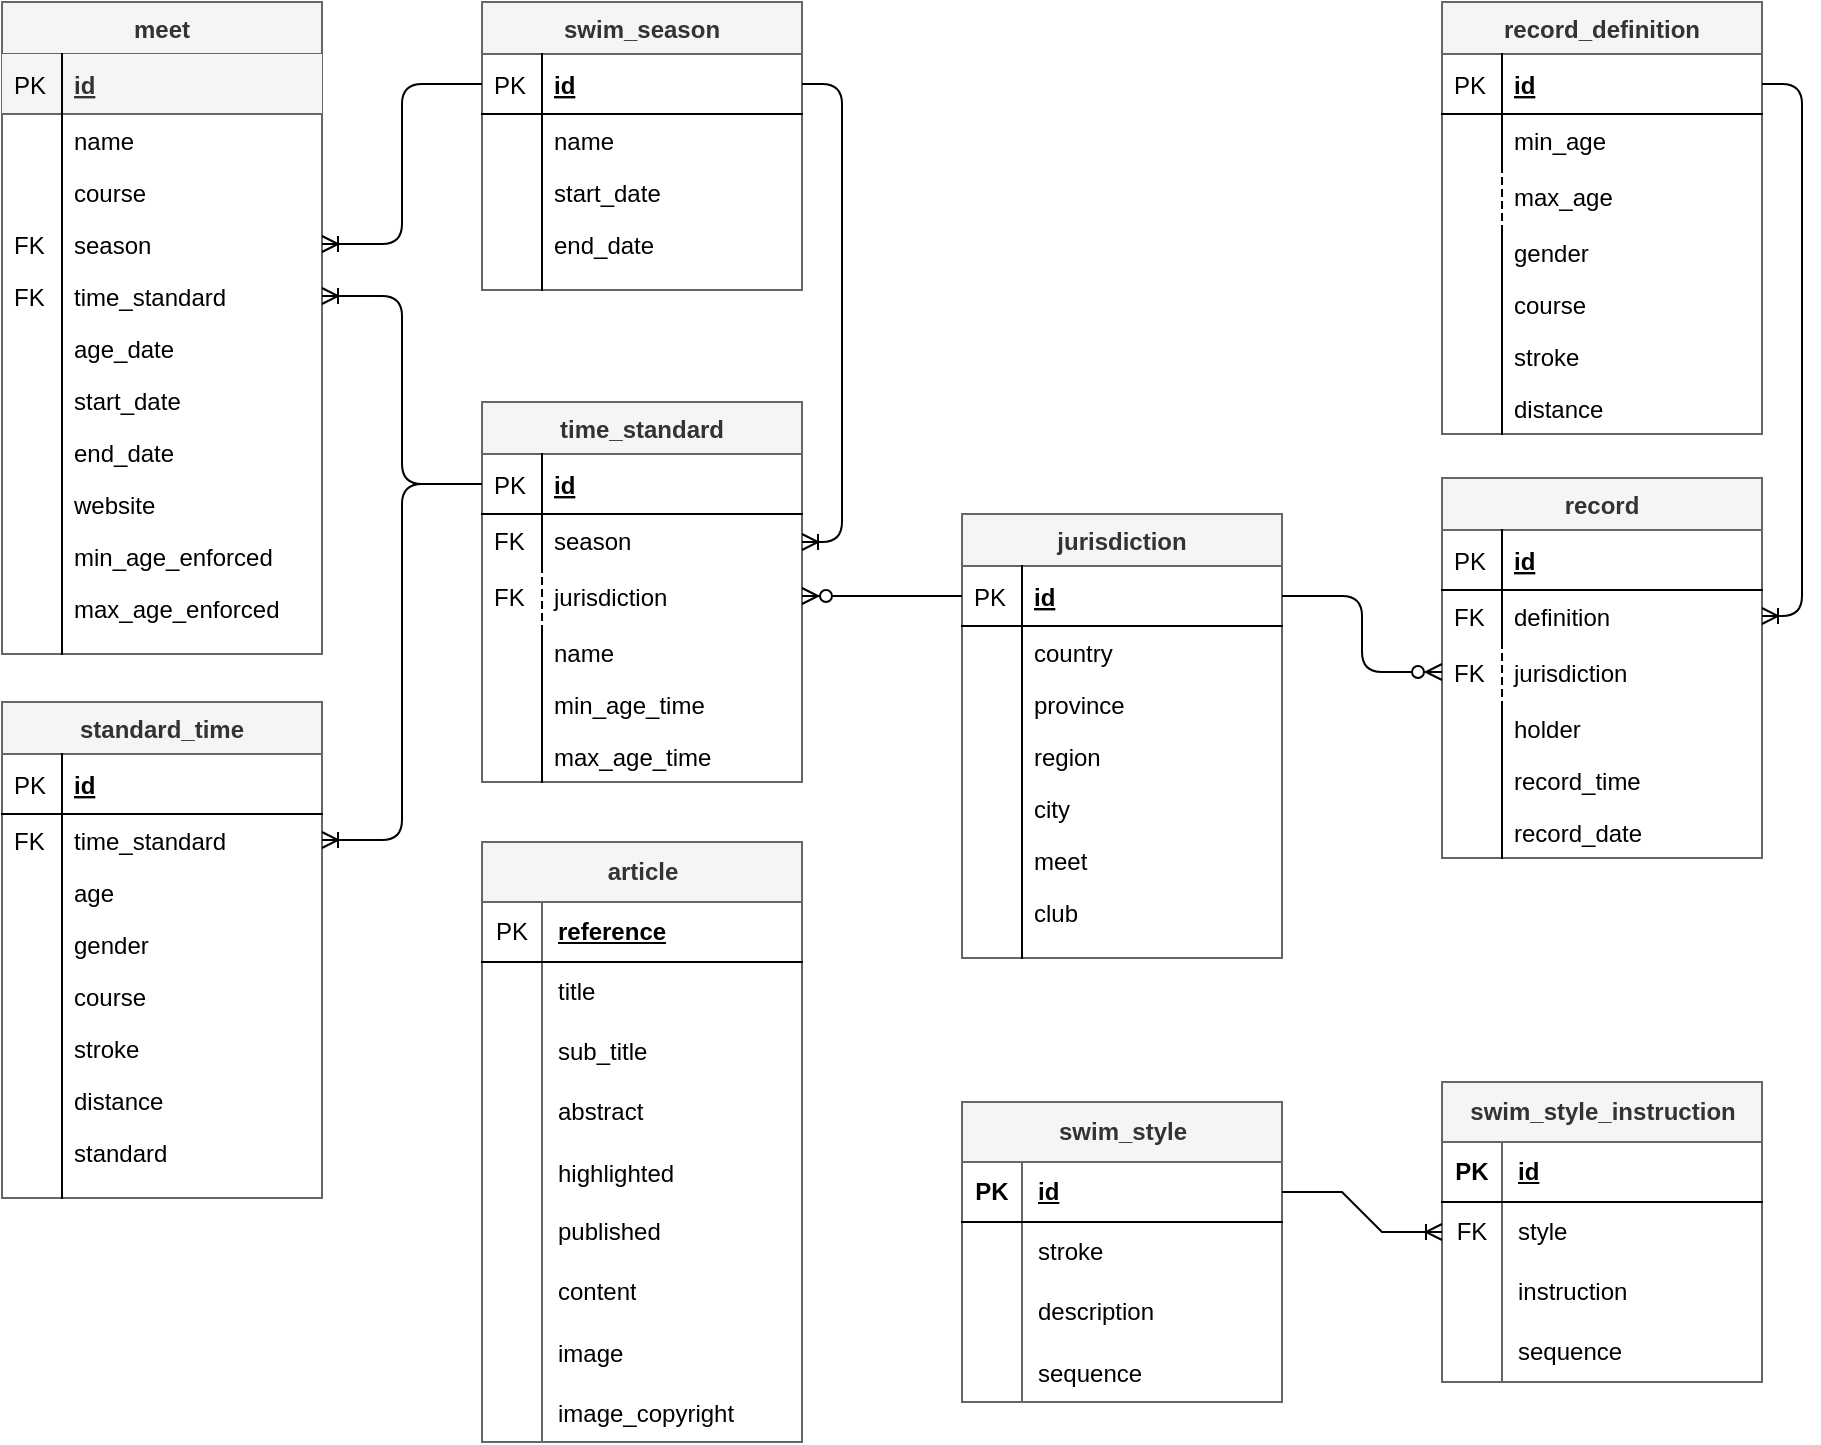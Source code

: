 <mxfile version="24.1.0" type="device">
  <diagram id="kJxIzr6Sx0wQduEdWBSC" name="Page-1">
    <mxGraphModel dx="1114" dy="1027" grid="1" gridSize="10" guides="1" tooltips="1" connect="1" arrows="1" fold="1" page="1" pageScale="1" pageWidth="827" pageHeight="1169" math="0" shadow="0">
      <root>
        <mxCell id="0" />
        <mxCell id="1" parent="0" />
        <mxCell id="ov2Veb3mQaBrMb03iYOp-1" value="swim_season" style="swimlane;fontStyle=1;childLayout=stackLayout;horizontal=1;startSize=26;fillColor=#f5f5f5;horizontalStack=0;resizeParent=1;resizeParentMax=0;resizeLast=0;collapsible=1;marginBottom=0;swimlaneFillColor=#ffffff;align=center;fontSize=12;fontColor=#333333;strokeColor=#666666;" parent="1" vertex="1">
          <mxGeometry x="280" y="120" width="160" height="144" as="geometry" />
        </mxCell>
        <mxCell id="ov2Veb3mQaBrMb03iYOp-2" value="id" style="shape=partialRectangle;top=0;left=0;right=0;bottom=1;align=left;verticalAlign=middle;fillColor=none;spacingLeft=34;spacingRight=4;overflow=hidden;rotatable=0;points=[[0,0.5],[1,0.5]];portConstraint=eastwest;dropTarget=0;fontStyle=5;fontSize=12;" parent="ov2Veb3mQaBrMb03iYOp-1" vertex="1">
          <mxGeometry y="26" width="160" height="30" as="geometry" />
        </mxCell>
        <mxCell id="ov2Veb3mQaBrMb03iYOp-3" value="PK" style="shape=partialRectangle;top=0;left=0;bottom=0;fillColor=none;align=left;verticalAlign=middle;spacingLeft=4;spacingRight=4;overflow=hidden;rotatable=0;points=[];portConstraint=eastwest;part=1;fontSize=12;" parent="ov2Veb3mQaBrMb03iYOp-2" vertex="1" connectable="0">
          <mxGeometry width="30" height="30" as="geometry" />
        </mxCell>
        <mxCell id="ov2Veb3mQaBrMb03iYOp-4" value="name" style="shape=partialRectangle;top=0;left=0;right=0;bottom=0;align=left;verticalAlign=top;fillColor=none;spacingLeft=34;spacingRight=4;overflow=hidden;rotatable=0;points=[[0,0.5],[1,0.5]];portConstraint=eastwest;dropTarget=0;fontSize=12;" parent="ov2Veb3mQaBrMb03iYOp-1" vertex="1">
          <mxGeometry y="56" width="160" height="26" as="geometry" />
        </mxCell>
        <mxCell id="ov2Veb3mQaBrMb03iYOp-5" value="" style="shape=partialRectangle;top=0;left=0;bottom=0;fillColor=none;align=left;verticalAlign=top;spacingLeft=4;spacingRight=4;overflow=hidden;rotatable=0;points=[];portConstraint=eastwest;part=1;fontSize=12;" parent="ov2Veb3mQaBrMb03iYOp-4" vertex="1" connectable="0">
          <mxGeometry width="30" height="26" as="geometry" />
        </mxCell>
        <mxCell id="ov2Veb3mQaBrMb03iYOp-6" value="start_date" style="shape=partialRectangle;top=0;left=0;right=0;bottom=0;align=left;verticalAlign=top;fillColor=none;spacingLeft=34;spacingRight=4;overflow=hidden;rotatable=0;points=[[0,0.5],[1,0.5]];portConstraint=eastwest;dropTarget=0;fontSize=12;" parent="ov2Veb3mQaBrMb03iYOp-1" vertex="1">
          <mxGeometry y="82" width="160" height="26" as="geometry" />
        </mxCell>
        <mxCell id="ov2Veb3mQaBrMb03iYOp-7" value="" style="shape=partialRectangle;top=0;left=0;bottom=0;fillColor=none;align=left;verticalAlign=top;spacingLeft=4;spacingRight=4;overflow=hidden;rotatable=0;points=[];portConstraint=eastwest;part=1;fontSize=12;" parent="ov2Veb3mQaBrMb03iYOp-6" vertex="1" connectable="0">
          <mxGeometry width="30" height="26" as="geometry" />
        </mxCell>
        <mxCell id="ov2Veb3mQaBrMb03iYOp-8" value="end_date" style="shape=partialRectangle;top=0;left=0;right=0;bottom=0;align=left;verticalAlign=top;fillColor=none;spacingLeft=34;spacingRight=4;overflow=hidden;rotatable=0;points=[[0,0.5],[1,0.5]];portConstraint=eastwest;dropTarget=0;fontSize=12;" parent="ov2Veb3mQaBrMb03iYOp-1" vertex="1">
          <mxGeometry y="108" width="160" height="26" as="geometry" />
        </mxCell>
        <mxCell id="ov2Veb3mQaBrMb03iYOp-9" value="" style="shape=partialRectangle;top=0;left=0;bottom=0;fillColor=none;align=left;verticalAlign=top;spacingLeft=4;spacingRight=4;overflow=hidden;rotatable=0;points=[];portConstraint=eastwest;part=1;fontSize=12;" parent="ov2Veb3mQaBrMb03iYOp-8" vertex="1" connectable="0">
          <mxGeometry width="30" height="26" as="geometry" />
        </mxCell>
        <mxCell id="ov2Veb3mQaBrMb03iYOp-10" value="" style="shape=partialRectangle;top=0;left=0;right=0;bottom=0;align=left;verticalAlign=top;fillColor=none;spacingLeft=34;spacingRight=4;overflow=hidden;rotatable=0;points=[[0,0.5],[1,0.5]];portConstraint=eastwest;dropTarget=0;fontSize=12;" parent="ov2Veb3mQaBrMb03iYOp-1" vertex="1">
          <mxGeometry y="134" width="160" height="10" as="geometry" />
        </mxCell>
        <mxCell id="ov2Veb3mQaBrMb03iYOp-11" value="" style="shape=partialRectangle;top=0;left=0;bottom=0;fillColor=none;align=left;verticalAlign=top;spacingLeft=4;spacingRight=4;overflow=hidden;rotatable=0;points=[];portConstraint=eastwest;part=1;fontSize=12;" parent="ov2Veb3mQaBrMb03iYOp-10" vertex="1" connectable="0">
          <mxGeometry width="30" height="10" as="geometry" />
        </mxCell>
        <mxCell id="ov2Veb3mQaBrMb03iYOp-12" value="time_standard" style="swimlane;fontStyle=1;childLayout=stackLayout;horizontal=1;startSize=26;fillColor=#f5f5f5;horizontalStack=0;resizeParent=1;resizeParentMax=0;resizeLast=0;collapsible=1;marginBottom=0;swimlaneFillColor=#ffffff;align=center;fontSize=12;fontColor=#333333;strokeColor=#666666;" parent="1" vertex="1">
          <mxGeometry x="280" y="320" width="160" height="190" as="geometry" />
        </mxCell>
        <mxCell id="ov2Veb3mQaBrMb03iYOp-13" value="id" style="shape=partialRectangle;top=0;left=0;right=0;bottom=1;align=left;verticalAlign=middle;fillColor=none;spacingLeft=34;spacingRight=4;overflow=hidden;rotatable=0;points=[[0,0.5],[1,0.5]];portConstraint=eastwest;dropTarget=0;fontStyle=5;fontSize=12;" parent="ov2Veb3mQaBrMb03iYOp-12" vertex="1">
          <mxGeometry y="26" width="160" height="30" as="geometry" />
        </mxCell>
        <mxCell id="ov2Veb3mQaBrMb03iYOp-14" value="PK" style="shape=partialRectangle;top=0;left=0;bottom=0;fillColor=none;align=left;verticalAlign=middle;spacingLeft=4;spacingRight=4;overflow=hidden;rotatable=0;points=[];portConstraint=eastwest;part=1;fontSize=12;" parent="ov2Veb3mQaBrMb03iYOp-13" vertex="1" connectable="0">
          <mxGeometry width="30" height="30" as="geometry" />
        </mxCell>
        <mxCell id="ov2Veb3mQaBrMb03iYOp-15" value="season" style="shape=partialRectangle;top=0;left=0;right=0;bottom=0;align=left;verticalAlign=top;fillColor=none;spacingLeft=34;spacingRight=4;overflow=hidden;rotatable=0;points=[[0,0.5],[1,0.5]];portConstraint=eastwest;dropTarget=0;fontSize=12;" parent="ov2Veb3mQaBrMb03iYOp-12" vertex="1">
          <mxGeometry y="56" width="160" height="26" as="geometry" />
        </mxCell>
        <mxCell id="ov2Veb3mQaBrMb03iYOp-16" value="FK" style="shape=partialRectangle;top=0;left=0;bottom=0;fillColor=none;align=left;verticalAlign=top;spacingLeft=4;spacingRight=4;overflow=hidden;rotatable=0;points=[];portConstraint=eastwest;part=1;fontSize=12;" parent="ov2Veb3mQaBrMb03iYOp-15" vertex="1" connectable="0">
          <mxGeometry width="30" height="26" as="geometry" />
        </mxCell>
        <mxCell id="6oviZNKBMvAl8zvOXTbS-8" value="jurisdiction" style="shape=partialRectangle;fillColor=none;align=left;verticalAlign=middle;strokeColor=none;spacingLeft=34;rotatable=0;points=[[0,0.5],[1,0.5]];portConstraint=eastwest;dropTarget=0;" parent="ov2Veb3mQaBrMb03iYOp-12" vertex="1">
          <mxGeometry y="82" width="160" height="30" as="geometry" />
        </mxCell>
        <mxCell id="6oviZNKBMvAl8zvOXTbS-9" value="FK" style="shape=partialRectangle;top=0;left=0;bottom=0;fillColor=none;stokeWidth=1;dashed=1;align=left;verticalAlign=middle;spacingLeft=4;spacingRight=4;overflow=hidden;rotatable=0;points=[];portConstraint=eastwest;part=1;" parent="6oviZNKBMvAl8zvOXTbS-8" vertex="1" connectable="0">
          <mxGeometry width="30" height="30" as="geometry" />
        </mxCell>
        <mxCell id="ov2Veb3mQaBrMb03iYOp-17" value="name" style="shape=partialRectangle;top=0;left=0;right=0;bottom=0;align=left;verticalAlign=top;fillColor=none;spacingLeft=34;spacingRight=4;overflow=hidden;rotatable=0;points=[[0,0.5],[1,0.5]];portConstraint=eastwest;dropTarget=0;fontSize=12;" parent="ov2Veb3mQaBrMb03iYOp-12" vertex="1">
          <mxGeometry y="112" width="160" height="26" as="geometry" />
        </mxCell>
        <mxCell id="ov2Veb3mQaBrMb03iYOp-18" value="" style="shape=partialRectangle;top=0;left=0;bottom=0;fillColor=none;align=left;verticalAlign=top;spacingLeft=4;spacingRight=4;overflow=hidden;rotatable=0;points=[];portConstraint=eastwest;part=1;fontSize=12;" parent="ov2Veb3mQaBrMb03iYOp-17" vertex="1" connectable="0">
          <mxGeometry width="30" height="26" as="geometry" />
        </mxCell>
        <mxCell id="ov2Veb3mQaBrMb03iYOp-19" value="min_age_time" style="shape=partialRectangle;top=0;left=0;right=0;bottom=0;align=left;verticalAlign=top;fillColor=none;spacingLeft=34;spacingRight=4;overflow=hidden;rotatable=0;points=[[0,0.5],[1,0.5]];portConstraint=eastwest;dropTarget=0;fontSize=12;" parent="ov2Veb3mQaBrMb03iYOp-12" vertex="1">
          <mxGeometry y="138" width="160" height="26" as="geometry" />
        </mxCell>
        <mxCell id="ov2Veb3mQaBrMb03iYOp-20" value="" style="shape=partialRectangle;top=0;left=0;bottom=0;fillColor=none;align=left;verticalAlign=top;spacingLeft=4;spacingRight=4;overflow=hidden;rotatable=0;points=[];portConstraint=eastwest;part=1;fontSize=12;" parent="ov2Veb3mQaBrMb03iYOp-19" vertex="1" connectable="0">
          <mxGeometry width="30" height="26" as="geometry" />
        </mxCell>
        <mxCell id="ov2Veb3mQaBrMb03iYOp-30" value="max_age_time" style="shape=partialRectangle;top=0;left=0;right=0;bottom=0;align=left;verticalAlign=top;fillColor=none;spacingLeft=34;spacingRight=4;overflow=hidden;rotatable=0;points=[[0,0.5],[1,0.5]];portConstraint=eastwest;dropTarget=0;fontSize=12;" parent="ov2Veb3mQaBrMb03iYOp-12" vertex="1">
          <mxGeometry y="164" width="160" height="26" as="geometry" />
        </mxCell>
        <mxCell id="ov2Veb3mQaBrMb03iYOp-31" value="" style="shape=partialRectangle;top=0;left=0;bottom=0;fillColor=none;align=left;verticalAlign=top;spacingLeft=4;spacingRight=4;overflow=hidden;rotatable=0;points=[];portConstraint=eastwest;part=1;fontSize=12;" parent="ov2Veb3mQaBrMb03iYOp-30" vertex="1" connectable="0">
          <mxGeometry width="30" height="26" as="geometry" />
        </mxCell>
        <mxCell id="ov2Veb3mQaBrMb03iYOp-32" value="standard_time" style="swimlane;fontStyle=1;childLayout=stackLayout;horizontal=1;startSize=26;fillColor=#f5f5f5;horizontalStack=0;resizeParent=1;resizeParentMax=0;resizeLast=0;collapsible=1;marginBottom=0;swimlaneFillColor=#ffffff;align=center;fontSize=12;fontColor=#333333;strokeColor=#666666;" parent="1" vertex="1">
          <mxGeometry x="40" y="470" width="160" height="248" as="geometry" />
        </mxCell>
        <mxCell id="ov2Veb3mQaBrMb03iYOp-33" value="id" style="shape=partialRectangle;top=0;left=0;right=0;bottom=1;align=left;verticalAlign=middle;fillColor=none;spacingLeft=34;spacingRight=4;overflow=hidden;rotatable=0;points=[[0,0.5],[1,0.5]];portConstraint=eastwest;dropTarget=0;fontStyle=5;fontSize=12;" parent="ov2Veb3mQaBrMb03iYOp-32" vertex="1">
          <mxGeometry y="26" width="160" height="30" as="geometry" />
        </mxCell>
        <mxCell id="ov2Veb3mQaBrMb03iYOp-34" value="PK" style="shape=partialRectangle;top=0;left=0;bottom=0;fillColor=none;align=left;verticalAlign=middle;spacingLeft=4;spacingRight=4;overflow=hidden;rotatable=0;points=[];portConstraint=eastwest;part=1;fontSize=12;" parent="ov2Veb3mQaBrMb03iYOp-33" vertex="1" connectable="0">
          <mxGeometry width="30" height="30" as="geometry" />
        </mxCell>
        <mxCell id="ov2Veb3mQaBrMb03iYOp-35" value="time_standard" style="shape=partialRectangle;top=0;left=0;right=0;bottom=0;align=left;verticalAlign=top;fillColor=none;spacingLeft=34;spacingRight=4;overflow=hidden;rotatable=0;points=[[0,0.5],[1,0.5]];portConstraint=eastwest;dropTarget=0;fontSize=12;" parent="ov2Veb3mQaBrMb03iYOp-32" vertex="1">
          <mxGeometry y="56" width="160" height="26" as="geometry" />
        </mxCell>
        <mxCell id="ov2Veb3mQaBrMb03iYOp-36" value="FK" style="shape=partialRectangle;top=0;left=0;bottom=0;fillColor=none;align=left;verticalAlign=top;spacingLeft=4;spacingRight=4;overflow=hidden;rotatable=0;points=[];portConstraint=eastwest;part=1;fontSize=12;" parent="ov2Veb3mQaBrMb03iYOp-35" vertex="1" connectable="0">
          <mxGeometry width="30" height="26" as="geometry" />
        </mxCell>
        <mxCell id="ov2Veb3mQaBrMb03iYOp-37" value="age" style="shape=partialRectangle;top=0;left=0;right=0;bottom=0;align=left;verticalAlign=top;fillColor=none;spacingLeft=34;spacingRight=4;overflow=hidden;rotatable=0;points=[[0,0.5],[1,0.5]];portConstraint=eastwest;dropTarget=0;fontSize=12;" parent="ov2Veb3mQaBrMb03iYOp-32" vertex="1">
          <mxGeometry y="82" width="160" height="26" as="geometry" />
        </mxCell>
        <mxCell id="ov2Veb3mQaBrMb03iYOp-38" value="" style="shape=partialRectangle;top=0;left=0;bottom=0;fillColor=none;align=left;verticalAlign=top;spacingLeft=4;spacingRight=4;overflow=hidden;rotatable=0;points=[];portConstraint=eastwest;part=1;fontSize=12;" parent="ov2Veb3mQaBrMb03iYOp-37" vertex="1" connectable="0">
          <mxGeometry width="30" height="26" as="geometry" />
        </mxCell>
        <mxCell id="ov2Veb3mQaBrMb03iYOp-39" value="gender" style="shape=partialRectangle;top=0;left=0;right=0;bottom=0;align=left;verticalAlign=top;fillColor=none;spacingLeft=34;spacingRight=4;overflow=hidden;rotatable=0;points=[[0,0.5],[1,0.5]];portConstraint=eastwest;dropTarget=0;fontSize=12;" parent="ov2Veb3mQaBrMb03iYOp-32" vertex="1">
          <mxGeometry y="108" width="160" height="26" as="geometry" />
        </mxCell>
        <mxCell id="ov2Veb3mQaBrMb03iYOp-40" value="" style="shape=partialRectangle;top=0;left=0;bottom=0;fillColor=none;align=left;verticalAlign=top;spacingLeft=4;spacingRight=4;overflow=hidden;rotatable=0;points=[];portConstraint=eastwest;part=1;fontSize=12;" parent="ov2Veb3mQaBrMb03iYOp-39" vertex="1" connectable="0">
          <mxGeometry width="30" height="26" as="geometry" />
        </mxCell>
        <mxCell id="ov2Veb3mQaBrMb03iYOp-46" value="course" style="shape=partialRectangle;top=0;left=0;right=0;bottom=0;align=left;verticalAlign=top;fillColor=none;spacingLeft=34;spacingRight=4;overflow=hidden;rotatable=0;points=[[0,0.5],[1,0.5]];portConstraint=eastwest;dropTarget=0;fontSize=12;" parent="ov2Veb3mQaBrMb03iYOp-32" vertex="1">
          <mxGeometry y="134" width="160" height="26" as="geometry" />
        </mxCell>
        <mxCell id="ov2Veb3mQaBrMb03iYOp-47" value="" style="shape=partialRectangle;top=0;left=0;bottom=0;fillColor=none;align=left;verticalAlign=top;spacingLeft=4;spacingRight=4;overflow=hidden;rotatable=0;points=[];portConstraint=eastwest;part=1;fontSize=12;" parent="ov2Veb3mQaBrMb03iYOp-46" vertex="1" connectable="0">
          <mxGeometry width="30" height="26" as="geometry" />
        </mxCell>
        <mxCell id="ov2Veb3mQaBrMb03iYOp-48" value="stroke" style="shape=partialRectangle;top=0;left=0;right=0;bottom=0;align=left;verticalAlign=top;fillColor=none;spacingLeft=34;spacingRight=4;overflow=hidden;rotatable=0;points=[[0,0.5],[1,0.5]];portConstraint=eastwest;dropTarget=0;fontSize=12;" parent="ov2Veb3mQaBrMb03iYOp-32" vertex="1">
          <mxGeometry y="160" width="160" height="26" as="geometry" />
        </mxCell>
        <mxCell id="ov2Veb3mQaBrMb03iYOp-49" value="" style="shape=partialRectangle;top=0;left=0;bottom=0;fillColor=none;align=left;verticalAlign=top;spacingLeft=4;spacingRight=4;overflow=hidden;rotatable=0;points=[];portConstraint=eastwest;part=1;fontSize=12;" parent="ov2Veb3mQaBrMb03iYOp-48" vertex="1" connectable="0">
          <mxGeometry width="30" height="26" as="geometry" />
        </mxCell>
        <mxCell id="ov2Veb3mQaBrMb03iYOp-50" value="distance" style="shape=partialRectangle;top=0;left=0;right=0;bottom=0;align=left;verticalAlign=top;fillColor=none;spacingLeft=34;spacingRight=4;overflow=hidden;rotatable=0;points=[[0,0.5],[1,0.5]];portConstraint=eastwest;dropTarget=0;fontSize=12;" parent="ov2Veb3mQaBrMb03iYOp-32" vertex="1">
          <mxGeometry y="186" width="160" height="26" as="geometry" />
        </mxCell>
        <mxCell id="ov2Veb3mQaBrMb03iYOp-51" value="" style="shape=partialRectangle;top=0;left=0;bottom=0;fillColor=none;align=left;verticalAlign=top;spacingLeft=4;spacingRight=4;overflow=hidden;rotatable=0;points=[];portConstraint=eastwest;part=1;fontSize=12;" parent="ov2Veb3mQaBrMb03iYOp-50" vertex="1" connectable="0">
          <mxGeometry width="30" height="26" as="geometry" />
        </mxCell>
        <mxCell id="ov2Veb3mQaBrMb03iYOp-52" value="standard" style="shape=partialRectangle;top=0;left=0;right=0;bottom=0;align=left;verticalAlign=top;fillColor=none;spacingLeft=34;spacingRight=4;overflow=hidden;rotatable=0;points=[[0,0.5],[1,0.5]];portConstraint=eastwest;dropTarget=0;fontSize=12;" parent="ov2Veb3mQaBrMb03iYOp-32" vertex="1">
          <mxGeometry y="212" width="160" height="26" as="geometry" />
        </mxCell>
        <mxCell id="ov2Veb3mQaBrMb03iYOp-53" value="" style="shape=partialRectangle;top=0;left=0;bottom=0;fillColor=none;align=left;verticalAlign=top;spacingLeft=4;spacingRight=4;overflow=hidden;rotatable=0;points=[];portConstraint=eastwest;part=1;fontSize=12;" parent="ov2Veb3mQaBrMb03iYOp-52" vertex="1" connectable="0">
          <mxGeometry width="30" height="26" as="geometry" />
        </mxCell>
        <mxCell id="ov2Veb3mQaBrMb03iYOp-41" value="" style="shape=partialRectangle;top=0;left=0;right=0;bottom=0;align=left;verticalAlign=top;fillColor=none;spacingLeft=34;spacingRight=4;overflow=hidden;rotatable=0;points=[[0,0.5],[1,0.5]];portConstraint=eastwest;dropTarget=0;fontSize=12;" parent="ov2Veb3mQaBrMb03iYOp-32" vertex="1">
          <mxGeometry y="238" width="160" height="10" as="geometry" />
        </mxCell>
        <mxCell id="ov2Veb3mQaBrMb03iYOp-42" value="" style="shape=partialRectangle;top=0;left=0;bottom=0;fillColor=none;align=left;verticalAlign=top;spacingLeft=4;spacingRight=4;overflow=hidden;rotatable=0;points=[];portConstraint=eastwest;part=1;fontSize=12;" parent="ov2Veb3mQaBrMb03iYOp-41" vertex="1" connectable="0">
          <mxGeometry width="30" height="10" as="geometry" />
        </mxCell>
        <mxCell id="ov2Veb3mQaBrMb03iYOp-54" value="meet" style="swimlane;fontStyle=1;childLayout=stackLayout;horizontal=1;startSize=26;fillColor=#f5f5f5;horizontalStack=0;resizeParent=1;resizeParentMax=0;resizeLast=0;collapsible=1;marginBottom=0;swimlaneFillColor=#ffffff;align=center;fontSize=12;fontColor=#333333;strokeColor=#666666;" parent="1" vertex="1">
          <mxGeometry x="40" y="120" width="160" height="326" as="geometry" />
        </mxCell>
        <mxCell id="ov2Veb3mQaBrMb03iYOp-55" value="id" style="shape=partialRectangle;top=0;left=0;right=0;bottom=1;align=left;verticalAlign=middle;fillColor=#f5f5f5;spacingLeft=34;spacingRight=4;overflow=hidden;rotatable=0;points=[[0,0.5],[1,0.5]];portConstraint=eastwest;dropTarget=0;fontStyle=5;fontSize=12;fontColor=#333333;strokeColor=#666666;" parent="ov2Veb3mQaBrMb03iYOp-54" vertex="1">
          <mxGeometry y="26" width="160" height="30" as="geometry" />
        </mxCell>
        <mxCell id="ov2Veb3mQaBrMb03iYOp-56" value="PK" style="shape=partialRectangle;top=0;left=0;bottom=0;fillColor=none;align=left;verticalAlign=middle;spacingLeft=4;spacingRight=4;overflow=hidden;rotatable=0;points=[];portConstraint=eastwest;part=1;fontSize=12;" parent="ov2Veb3mQaBrMb03iYOp-55" vertex="1" connectable="0">
          <mxGeometry width="30" height="30" as="geometry" />
        </mxCell>
        <mxCell id="ov2Veb3mQaBrMb03iYOp-57" value="name" style="shape=partialRectangle;top=0;left=0;right=0;bottom=0;align=left;verticalAlign=top;fillColor=none;spacingLeft=34;spacingRight=4;overflow=hidden;rotatable=0;points=[[0,0.5],[1,0.5]];portConstraint=eastwest;dropTarget=0;fontSize=12;" parent="ov2Veb3mQaBrMb03iYOp-54" vertex="1">
          <mxGeometry y="56" width="160" height="26" as="geometry" />
        </mxCell>
        <mxCell id="ov2Veb3mQaBrMb03iYOp-58" value="" style="shape=partialRectangle;top=0;left=0;bottom=0;fillColor=none;align=left;verticalAlign=top;spacingLeft=4;spacingRight=4;overflow=hidden;rotatable=0;points=[];portConstraint=eastwest;part=1;fontSize=12;" parent="ov2Veb3mQaBrMb03iYOp-57" vertex="1" connectable="0">
          <mxGeometry width="30" height="26" as="geometry" />
        </mxCell>
        <mxCell id="ov2Veb3mQaBrMb03iYOp-59" value="course" style="shape=partialRectangle;top=0;left=0;right=0;bottom=0;align=left;verticalAlign=top;fillColor=none;spacingLeft=34;spacingRight=4;overflow=hidden;rotatable=0;points=[[0,0.5],[1,0.5]];portConstraint=eastwest;dropTarget=0;fontSize=12;" parent="ov2Veb3mQaBrMb03iYOp-54" vertex="1">
          <mxGeometry y="82" width="160" height="26" as="geometry" />
        </mxCell>
        <mxCell id="ov2Veb3mQaBrMb03iYOp-60" value="" style="shape=partialRectangle;top=0;left=0;bottom=0;fillColor=none;align=left;verticalAlign=top;spacingLeft=4;spacingRight=4;overflow=hidden;rotatable=0;points=[];portConstraint=eastwest;part=1;fontSize=12;" parent="ov2Veb3mQaBrMb03iYOp-59" vertex="1" connectable="0">
          <mxGeometry width="30" height="26" as="geometry" />
        </mxCell>
        <mxCell id="ov2Veb3mQaBrMb03iYOp-61" value="season" style="shape=partialRectangle;top=0;left=0;right=0;bottom=0;align=left;verticalAlign=top;fillColor=none;spacingLeft=34;spacingRight=4;overflow=hidden;rotatable=0;points=[[0,0.5],[1,0.5]];portConstraint=eastwest;dropTarget=0;fontSize=12;" parent="ov2Veb3mQaBrMb03iYOp-54" vertex="1">
          <mxGeometry y="108" width="160" height="26" as="geometry" />
        </mxCell>
        <mxCell id="ov2Veb3mQaBrMb03iYOp-62" value="FK" style="shape=partialRectangle;top=0;left=0;bottom=0;fillColor=none;align=left;verticalAlign=top;spacingLeft=4;spacingRight=4;overflow=hidden;rotatable=0;points=[];portConstraint=eastwest;part=1;fontSize=12;" parent="ov2Veb3mQaBrMb03iYOp-61" vertex="1" connectable="0">
          <mxGeometry width="30" height="26" as="geometry" />
        </mxCell>
        <mxCell id="ov2Veb3mQaBrMb03iYOp-65" value="time_standard" style="shape=partialRectangle;top=0;left=0;right=0;bottom=0;align=left;verticalAlign=top;fillColor=none;spacingLeft=34;spacingRight=4;overflow=hidden;rotatable=0;points=[[0,0.5],[1,0.5]];portConstraint=eastwest;dropTarget=0;fontSize=12;" parent="ov2Veb3mQaBrMb03iYOp-54" vertex="1">
          <mxGeometry y="134" width="160" height="26" as="geometry" />
        </mxCell>
        <mxCell id="ov2Veb3mQaBrMb03iYOp-66" value="FK" style="shape=partialRectangle;top=0;left=0;bottom=0;fillColor=none;align=left;verticalAlign=top;spacingLeft=4;spacingRight=4;overflow=hidden;rotatable=0;points=[];portConstraint=eastwest;part=1;fontSize=12;" parent="ov2Veb3mQaBrMb03iYOp-65" vertex="1" connectable="0">
          <mxGeometry width="30" height="26" as="geometry" />
        </mxCell>
        <mxCell id="ov2Veb3mQaBrMb03iYOp-69" value="age_date" style="shape=partialRectangle;top=0;left=0;right=0;bottom=0;align=left;verticalAlign=top;fillColor=none;spacingLeft=34;spacingRight=4;overflow=hidden;rotatable=0;points=[[0,0.5],[1,0.5]];portConstraint=eastwest;dropTarget=0;fontSize=12;" parent="ov2Veb3mQaBrMb03iYOp-54" vertex="1">
          <mxGeometry y="160" width="160" height="26" as="geometry" />
        </mxCell>
        <mxCell id="ov2Veb3mQaBrMb03iYOp-70" value="" style="shape=partialRectangle;top=0;left=0;bottom=0;fillColor=none;align=left;verticalAlign=top;spacingLeft=4;spacingRight=4;overflow=hidden;rotatable=0;points=[];portConstraint=eastwest;part=1;fontSize=12;" parent="ov2Veb3mQaBrMb03iYOp-69" vertex="1" connectable="0">
          <mxGeometry width="30" height="26" as="geometry" />
        </mxCell>
        <mxCell id="ov2Veb3mQaBrMb03iYOp-71" value="start_date" style="shape=partialRectangle;top=0;left=0;right=0;bottom=0;align=left;verticalAlign=top;fillColor=none;spacingLeft=34;spacingRight=4;overflow=hidden;rotatable=0;points=[[0,0.5],[1,0.5]];portConstraint=eastwest;dropTarget=0;fontSize=12;" parent="ov2Veb3mQaBrMb03iYOp-54" vertex="1">
          <mxGeometry y="186" width="160" height="26" as="geometry" />
        </mxCell>
        <mxCell id="ov2Veb3mQaBrMb03iYOp-72" value="" style="shape=partialRectangle;top=0;left=0;bottom=0;fillColor=none;align=left;verticalAlign=top;spacingLeft=4;spacingRight=4;overflow=hidden;rotatable=0;points=[];portConstraint=eastwest;part=1;fontSize=12;" parent="ov2Veb3mQaBrMb03iYOp-71" vertex="1" connectable="0">
          <mxGeometry width="30" height="26" as="geometry" />
        </mxCell>
        <mxCell id="ov2Veb3mQaBrMb03iYOp-73" value="end_date" style="shape=partialRectangle;top=0;left=0;right=0;bottom=0;align=left;verticalAlign=top;fillColor=none;spacingLeft=34;spacingRight=4;overflow=hidden;rotatable=0;points=[[0,0.5],[1,0.5]];portConstraint=eastwest;dropTarget=0;fontSize=12;" parent="ov2Veb3mQaBrMb03iYOp-54" vertex="1">
          <mxGeometry y="212" width="160" height="26" as="geometry" />
        </mxCell>
        <mxCell id="ov2Veb3mQaBrMb03iYOp-74" value="" style="shape=partialRectangle;top=0;left=0;bottom=0;fillColor=none;align=left;verticalAlign=top;spacingLeft=4;spacingRight=4;overflow=hidden;rotatable=0;points=[];portConstraint=eastwest;part=1;fontSize=12;" parent="ov2Veb3mQaBrMb03iYOp-73" vertex="1" connectable="0">
          <mxGeometry width="30" height="26" as="geometry" />
        </mxCell>
        <mxCell id="ov2Veb3mQaBrMb03iYOp-75" value="website" style="shape=partialRectangle;top=0;left=0;right=0;bottom=0;align=left;verticalAlign=top;fillColor=none;spacingLeft=34;spacingRight=4;overflow=hidden;rotatable=0;points=[[0,0.5],[1,0.5]];portConstraint=eastwest;dropTarget=0;fontSize=12;" parent="ov2Veb3mQaBrMb03iYOp-54" vertex="1">
          <mxGeometry y="238" width="160" height="26" as="geometry" />
        </mxCell>
        <mxCell id="ov2Veb3mQaBrMb03iYOp-76" value="" style="shape=partialRectangle;top=0;left=0;bottom=0;fillColor=none;align=left;verticalAlign=top;spacingLeft=4;spacingRight=4;overflow=hidden;rotatable=0;points=[];portConstraint=eastwest;part=1;fontSize=12;" parent="ov2Veb3mQaBrMb03iYOp-75" vertex="1" connectable="0">
          <mxGeometry width="30" height="26" as="geometry" />
        </mxCell>
        <mxCell id="ov2Veb3mQaBrMb03iYOp-77" value="min_age_enforced" style="shape=partialRectangle;top=0;left=0;right=0;bottom=0;align=left;verticalAlign=top;fillColor=none;spacingLeft=34;spacingRight=4;overflow=hidden;rotatable=0;points=[[0,0.5],[1,0.5]];portConstraint=eastwest;dropTarget=0;fontSize=12;" parent="ov2Veb3mQaBrMb03iYOp-54" vertex="1">
          <mxGeometry y="264" width="160" height="26" as="geometry" />
        </mxCell>
        <mxCell id="ov2Veb3mQaBrMb03iYOp-78" value="" style="shape=partialRectangle;top=0;left=0;bottom=0;fillColor=none;align=left;verticalAlign=top;spacingLeft=4;spacingRight=4;overflow=hidden;rotatable=0;points=[];portConstraint=eastwest;part=1;fontSize=12;" parent="ov2Veb3mQaBrMb03iYOp-77" vertex="1" connectable="0">
          <mxGeometry width="30" height="26" as="geometry" />
        </mxCell>
        <mxCell id="ov2Veb3mQaBrMb03iYOp-79" value="max_age_enforced" style="shape=partialRectangle;top=0;left=0;right=0;bottom=0;align=left;verticalAlign=top;fillColor=none;spacingLeft=34;spacingRight=4;overflow=hidden;rotatable=0;points=[[0,0.5],[1,0.5]];portConstraint=eastwest;dropTarget=0;fontSize=12;" parent="ov2Veb3mQaBrMb03iYOp-54" vertex="1">
          <mxGeometry y="290" width="160" height="26" as="geometry" />
        </mxCell>
        <mxCell id="ov2Veb3mQaBrMb03iYOp-80" value="" style="shape=partialRectangle;top=0;left=0;bottom=0;fillColor=none;align=left;verticalAlign=top;spacingLeft=4;spacingRight=4;overflow=hidden;rotatable=0;points=[];portConstraint=eastwest;part=1;fontSize=12;" parent="ov2Veb3mQaBrMb03iYOp-79" vertex="1" connectable="0">
          <mxGeometry width="30" height="26" as="geometry" />
        </mxCell>
        <mxCell id="ov2Veb3mQaBrMb03iYOp-63" value="" style="shape=partialRectangle;top=0;left=0;right=0;bottom=0;align=left;verticalAlign=top;fillColor=none;spacingLeft=34;spacingRight=4;overflow=hidden;rotatable=0;points=[[0,0.5],[1,0.5]];portConstraint=eastwest;dropTarget=0;fontSize=12;" parent="ov2Veb3mQaBrMb03iYOp-54" vertex="1">
          <mxGeometry y="316" width="160" height="10" as="geometry" />
        </mxCell>
        <mxCell id="ov2Veb3mQaBrMb03iYOp-64" value="" style="shape=partialRectangle;top=0;left=0;bottom=0;fillColor=none;align=left;verticalAlign=top;spacingLeft=4;spacingRight=4;overflow=hidden;rotatable=0;points=[];portConstraint=eastwest;part=1;fontSize=12;" parent="ov2Veb3mQaBrMb03iYOp-63" vertex="1" connectable="0">
          <mxGeometry width="30" height="10" as="geometry" />
        </mxCell>
        <mxCell id="ov2Veb3mQaBrMb03iYOp-81" value="" style="edgeStyle=orthogonalEdgeStyle;fontSize=12;html=1;endArrow=ERoneToMany;" parent="1" source="ov2Veb3mQaBrMb03iYOp-2" target="ov2Veb3mQaBrMb03iYOp-15" edge="1">
          <mxGeometry width="100" height="100" relative="1" as="geometry">
            <mxPoint x="300" y="870" as="sourcePoint" />
            <mxPoint x="400" y="770" as="targetPoint" />
            <Array as="points">
              <mxPoint x="460" y="161" />
              <mxPoint x="460" y="390" />
            </Array>
          </mxGeometry>
        </mxCell>
        <mxCell id="ov2Veb3mQaBrMb03iYOp-82" value="" style="edgeStyle=orthogonalEdgeStyle;fontSize=12;html=1;endArrow=ERoneToMany;" parent="1" source="ov2Veb3mQaBrMb03iYOp-2" target="ov2Veb3mQaBrMb03iYOp-61" edge="1">
          <mxGeometry width="100" height="100" relative="1" as="geometry">
            <mxPoint x="-230" y="840" as="sourcePoint" />
            <mxPoint x="-130" y="740" as="targetPoint" />
          </mxGeometry>
        </mxCell>
        <mxCell id="ov2Veb3mQaBrMb03iYOp-83" value="" style="edgeStyle=orthogonalEdgeStyle;fontSize=12;html=1;endArrow=ERoneToMany;" parent="1" source="ov2Veb3mQaBrMb03iYOp-13" target="ov2Veb3mQaBrMb03iYOp-35" edge="1">
          <mxGeometry width="100" height="100" relative="1" as="geometry">
            <mxPoint x="-230" y="840" as="sourcePoint" />
            <mxPoint x="-130" y="740" as="targetPoint" />
          </mxGeometry>
        </mxCell>
        <mxCell id="ov2Veb3mQaBrMb03iYOp-84" value="" style="edgeStyle=orthogonalEdgeStyle;fontSize=12;html=1;endArrow=ERoneToMany;" parent="1" source="ov2Veb3mQaBrMb03iYOp-13" target="ov2Veb3mQaBrMb03iYOp-65" edge="1">
          <mxGeometry width="100" height="100" relative="1" as="geometry">
            <mxPoint x="-230" y="840" as="sourcePoint" />
            <mxPoint x="-130" y="740" as="targetPoint" />
          </mxGeometry>
        </mxCell>
        <mxCell id="ov2Veb3mQaBrMb03iYOp-85" value="record_definition" style="swimlane;fontStyle=1;childLayout=stackLayout;horizontal=1;startSize=26;fillColor=#f5f5f5;horizontalStack=0;resizeParent=1;resizeParentMax=0;resizeLast=0;collapsible=1;marginBottom=0;swimlaneFillColor=#ffffff;align=center;fontSize=12;fontColor=#333333;strokeColor=#666666;" parent="1" vertex="1">
          <mxGeometry x="760" y="120" width="160" height="216" as="geometry" />
        </mxCell>
        <mxCell id="ov2Veb3mQaBrMb03iYOp-86" value="id" style="shape=partialRectangle;top=0;left=0;right=0;bottom=1;align=left;verticalAlign=middle;fillColor=none;spacingLeft=34;spacingRight=4;overflow=hidden;rotatable=0;points=[[0,0.5],[1,0.5]];portConstraint=eastwest;dropTarget=0;fontStyle=5;fontSize=12;" parent="ov2Veb3mQaBrMb03iYOp-85" vertex="1">
          <mxGeometry y="26" width="160" height="30" as="geometry" />
        </mxCell>
        <mxCell id="ov2Veb3mQaBrMb03iYOp-87" value="PK" style="shape=partialRectangle;top=0;left=0;bottom=0;fillColor=none;align=left;verticalAlign=middle;spacingLeft=4;spacingRight=4;overflow=hidden;rotatable=0;points=[];portConstraint=eastwest;part=1;fontSize=12;" parent="ov2Veb3mQaBrMb03iYOp-86" vertex="1" connectable="0">
          <mxGeometry width="30" height="30" as="geometry" />
        </mxCell>
        <mxCell id="ov2Veb3mQaBrMb03iYOp-88" value="min_age" style="shape=partialRectangle;top=0;left=0;right=0;bottom=0;align=left;verticalAlign=top;fillColor=none;spacingLeft=34;spacingRight=4;overflow=hidden;rotatable=0;points=[[0,0.5],[1,0.5]];portConstraint=eastwest;dropTarget=0;fontSize=12;" parent="ov2Veb3mQaBrMb03iYOp-85" vertex="1">
          <mxGeometry y="56" width="160" height="26" as="geometry" />
        </mxCell>
        <mxCell id="ov2Veb3mQaBrMb03iYOp-89" value="" style="shape=partialRectangle;top=0;left=0;bottom=0;fillColor=none;align=left;verticalAlign=top;spacingLeft=4;spacingRight=4;overflow=hidden;rotatable=0;points=[];portConstraint=eastwest;part=1;fontSize=12;" parent="ov2Veb3mQaBrMb03iYOp-88" vertex="1" connectable="0">
          <mxGeometry width="30" height="26" as="geometry" />
        </mxCell>
        <mxCell id="w4MvCNmaJdUylRngcBsd-5" value="max_age" style="shape=partialRectangle;fillColor=none;align=left;verticalAlign=middle;strokeColor=none;spacingLeft=34;rotatable=0;points=[[0,0.5],[1,0.5]];portConstraint=eastwest;dropTarget=0;" parent="ov2Veb3mQaBrMb03iYOp-85" vertex="1">
          <mxGeometry y="82" width="160" height="30" as="geometry" />
        </mxCell>
        <mxCell id="w4MvCNmaJdUylRngcBsd-6" value="" style="shape=partialRectangle;top=0;left=0;bottom=0;fillColor=none;stokeWidth=1;dashed=1;align=left;verticalAlign=middle;spacingLeft=4;spacingRight=4;overflow=hidden;rotatable=0;points=[];portConstraint=eastwest;part=1;" parent="w4MvCNmaJdUylRngcBsd-5" vertex="1" connectable="0">
          <mxGeometry width="30" height="30" as="geometry" />
        </mxCell>
        <mxCell id="ov2Veb3mQaBrMb03iYOp-130" value="gender" style="shape=partialRectangle;top=0;left=0;right=0;bottom=0;align=left;verticalAlign=top;fillColor=none;spacingLeft=34;spacingRight=4;overflow=hidden;rotatable=0;points=[[0,0.5],[1,0.5]];portConstraint=eastwest;dropTarget=0;fontSize=12;" parent="ov2Veb3mQaBrMb03iYOp-85" vertex="1">
          <mxGeometry y="112" width="160" height="26" as="geometry" />
        </mxCell>
        <mxCell id="ov2Veb3mQaBrMb03iYOp-131" value="" style="shape=partialRectangle;top=0;left=0;bottom=0;fillColor=none;align=left;verticalAlign=top;spacingLeft=4;spacingRight=4;overflow=hidden;rotatable=0;points=[];portConstraint=eastwest;part=1;fontSize=12;" parent="ov2Veb3mQaBrMb03iYOp-130" vertex="1" connectable="0">
          <mxGeometry width="30" height="26" as="geometry" />
        </mxCell>
        <mxCell id="ov2Veb3mQaBrMb03iYOp-132" value="course" style="shape=partialRectangle;top=0;left=0;right=0;bottom=0;align=left;verticalAlign=top;fillColor=none;spacingLeft=34;spacingRight=4;overflow=hidden;rotatable=0;points=[[0,0.5],[1,0.5]];portConstraint=eastwest;dropTarget=0;fontSize=12;" parent="ov2Veb3mQaBrMb03iYOp-85" vertex="1">
          <mxGeometry y="138" width="160" height="26" as="geometry" />
        </mxCell>
        <mxCell id="ov2Veb3mQaBrMb03iYOp-133" value="" style="shape=partialRectangle;top=0;left=0;bottom=0;fillColor=none;align=left;verticalAlign=top;spacingLeft=4;spacingRight=4;overflow=hidden;rotatable=0;points=[];portConstraint=eastwest;part=1;fontSize=12;" parent="ov2Veb3mQaBrMb03iYOp-132" vertex="1" connectable="0">
          <mxGeometry width="30" height="26" as="geometry" />
        </mxCell>
        <mxCell id="ov2Veb3mQaBrMb03iYOp-134" value="stroke" style="shape=partialRectangle;top=0;left=0;right=0;bottom=0;align=left;verticalAlign=top;fillColor=none;spacingLeft=34;spacingRight=4;overflow=hidden;rotatable=0;points=[[0,0.5],[1,0.5]];portConstraint=eastwest;dropTarget=0;fontSize=12;" parent="ov2Veb3mQaBrMb03iYOp-85" vertex="1">
          <mxGeometry y="164" width="160" height="26" as="geometry" />
        </mxCell>
        <mxCell id="ov2Veb3mQaBrMb03iYOp-135" value="" style="shape=partialRectangle;top=0;left=0;bottom=0;fillColor=none;align=left;verticalAlign=top;spacingLeft=4;spacingRight=4;overflow=hidden;rotatable=0;points=[];portConstraint=eastwest;part=1;fontSize=12;" parent="ov2Veb3mQaBrMb03iYOp-134" vertex="1" connectable="0">
          <mxGeometry width="30" height="26" as="geometry" />
        </mxCell>
        <mxCell id="ov2Veb3mQaBrMb03iYOp-136" value="distance" style="shape=partialRectangle;top=0;left=0;right=0;bottom=0;align=left;verticalAlign=top;fillColor=none;spacingLeft=34;spacingRight=4;overflow=hidden;rotatable=0;points=[[0,0.5],[1,0.5]];portConstraint=eastwest;dropTarget=0;fontSize=12;" parent="ov2Veb3mQaBrMb03iYOp-85" vertex="1">
          <mxGeometry y="190" width="160" height="26" as="geometry" />
        </mxCell>
        <mxCell id="ov2Veb3mQaBrMb03iYOp-137" value="" style="shape=partialRectangle;top=0;left=0;bottom=0;fillColor=none;align=left;verticalAlign=top;spacingLeft=4;spacingRight=4;overflow=hidden;rotatable=0;points=[];portConstraint=eastwest;part=1;fontSize=12;" parent="ov2Veb3mQaBrMb03iYOp-136" vertex="1" connectable="0">
          <mxGeometry width="30" height="26" as="geometry" />
        </mxCell>
        <mxCell id="ov2Veb3mQaBrMb03iYOp-96" value="record" style="swimlane;fontStyle=1;childLayout=stackLayout;horizontal=1;startSize=26;fillColor=#f5f5f5;horizontalStack=0;resizeParent=1;resizeParentMax=0;resizeLast=0;collapsible=1;marginBottom=0;swimlaneFillColor=#ffffff;align=center;fontSize=12;fontColor=#333333;strokeColor=#666666;" parent="1" vertex="1">
          <mxGeometry x="760" y="358" width="160" height="190" as="geometry" />
        </mxCell>
        <mxCell id="ov2Veb3mQaBrMb03iYOp-97" value="id" style="shape=partialRectangle;top=0;left=0;right=0;bottom=1;align=left;verticalAlign=middle;fillColor=none;spacingLeft=34;spacingRight=4;overflow=hidden;rotatable=0;points=[[0,0.5],[1,0.5]];portConstraint=eastwest;dropTarget=0;fontStyle=5;fontSize=12;" parent="ov2Veb3mQaBrMb03iYOp-96" vertex="1">
          <mxGeometry y="26" width="160" height="30" as="geometry" />
        </mxCell>
        <mxCell id="ov2Veb3mQaBrMb03iYOp-98" value="PK" style="shape=partialRectangle;top=0;left=0;bottom=0;fillColor=none;align=left;verticalAlign=middle;spacingLeft=4;spacingRight=4;overflow=hidden;rotatable=0;points=[];portConstraint=eastwest;part=1;fontSize=12;" parent="ov2Veb3mQaBrMb03iYOp-97" vertex="1" connectable="0">
          <mxGeometry width="30" height="30" as="geometry" />
        </mxCell>
        <mxCell id="ov2Veb3mQaBrMb03iYOp-99" value="definition" style="shape=partialRectangle;top=0;left=0;right=0;bottom=0;align=left;verticalAlign=top;fillColor=none;spacingLeft=34;spacingRight=4;overflow=hidden;rotatable=0;points=[[0,0.5],[1,0.5]];portConstraint=eastwest;dropTarget=0;fontSize=12;" parent="ov2Veb3mQaBrMb03iYOp-96" vertex="1">
          <mxGeometry y="56" width="160" height="26" as="geometry" />
        </mxCell>
        <mxCell id="ov2Veb3mQaBrMb03iYOp-100" value="FK" style="shape=partialRectangle;top=0;left=0;bottom=0;fillColor=none;align=left;verticalAlign=top;spacingLeft=4;spacingRight=4;overflow=hidden;rotatable=0;points=[];portConstraint=eastwest;part=1;fontSize=12;" parent="ov2Veb3mQaBrMb03iYOp-99" vertex="1" connectable="0">
          <mxGeometry width="30" height="26" as="geometry" />
        </mxCell>
        <mxCell id="1hieE8lllllZ3dEpYp35-5" value="jurisdiction" style="shape=partialRectangle;fillColor=none;align=left;verticalAlign=middle;strokeColor=none;spacingLeft=34;rotatable=0;points=[[0,0.5],[1,0.5]];portConstraint=eastwest;dropTarget=0;" parent="ov2Veb3mQaBrMb03iYOp-96" vertex="1">
          <mxGeometry y="82" width="160" height="30" as="geometry" />
        </mxCell>
        <mxCell id="1hieE8lllllZ3dEpYp35-6" value="FK" style="shape=partialRectangle;top=0;left=0;bottom=0;fillColor=none;stokeWidth=1;dashed=1;align=left;verticalAlign=middle;spacingLeft=4;spacingRight=4;overflow=hidden;rotatable=0;points=[];portConstraint=eastwest;part=1;" parent="1hieE8lllllZ3dEpYp35-5" vertex="1" connectable="0">
          <mxGeometry width="30" height="30" as="geometry" />
        </mxCell>
        <mxCell id="ov2Veb3mQaBrMb03iYOp-103" value="holder" style="shape=partialRectangle;top=0;left=0;right=0;bottom=0;align=left;verticalAlign=top;fillColor=none;spacingLeft=34;spacingRight=4;overflow=hidden;rotatable=0;points=[[0,0.5],[1,0.5]];portConstraint=eastwest;dropTarget=0;fontSize=12;" parent="ov2Veb3mQaBrMb03iYOp-96" vertex="1">
          <mxGeometry y="112" width="160" height="26" as="geometry" />
        </mxCell>
        <mxCell id="ov2Veb3mQaBrMb03iYOp-104" value="" style="shape=partialRectangle;top=0;left=0;bottom=0;fillColor=none;align=left;verticalAlign=top;spacingLeft=4;spacingRight=4;overflow=hidden;rotatable=0;points=[];portConstraint=eastwest;part=1;fontSize=12;" parent="ov2Veb3mQaBrMb03iYOp-103" vertex="1" connectable="0">
          <mxGeometry width="30" height="26" as="geometry" />
        </mxCell>
        <mxCell id="ov2Veb3mQaBrMb03iYOp-101" value="record_time" style="shape=partialRectangle;top=0;left=0;right=0;bottom=0;align=left;verticalAlign=top;fillColor=none;spacingLeft=34;spacingRight=4;overflow=hidden;rotatable=0;points=[[0,0.5],[1,0.5]];portConstraint=eastwest;dropTarget=0;fontSize=12;" parent="ov2Veb3mQaBrMb03iYOp-96" vertex="1">
          <mxGeometry y="138" width="160" height="26" as="geometry" />
        </mxCell>
        <mxCell id="ov2Veb3mQaBrMb03iYOp-102" value="" style="shape=partialRectangle;top=0;left=0;bottom=0;fillColor=none;align=left;verticalAlign=top;spacingLeft=4;spacingRight=4;overflow=hidden;rotatable=0;points=[];portConstraint=eastwest;part=1;fontSize=12;" parent="ov2Veb3mQaBrMb03iYOp-101" vertex="1" connectable="0">
          <mxGeometry width="30" height="26" as="geometry" />
        </mxCell>
        <mxCell id="ov2Veb3mQaBrMb03iYOp-107" value="record_date" style="shape=partialRectangle;top=0;left=0;right=0;bottom=0;align=left;verticalAlign=top;fillColor=none;spacingLeft=34;spacingRight=4;overflow=hidden;rotatable=0;points=[[0,0.5],[1,0.5]];portConstraint=eastwest;dropTarget=0;fontSize=12;" parent="ov2Veb3mQaBrMb03iYOp-96" vertex="1">
          <mxGeometry y="164" width="160" height="26" as="geometry" />
        </mxCell>
        <mxCell id="ov2Veb3mQaBrMb03iYOp-108" value="" style="shape=partialRectangle;top=0;left=0;bottom=0;fillColor=none;align=left;verticalAlign=top;spacingLeft=4;spacingRight=4;overflow=hidden;rotatable=0;points=[];portConstraint=eastwest;part=1;fontSize=12;" parent="ov2Veb3mQaBrMb03iYOp-107" vertex="1" connectable="0">
          <mxGeometry width="30" height="26" as="geometry" />
        </mxCell>
        <mxCell id="ov2Veb3mQaBrMb03iYOp-109" value="" style="edgeStyle=orthogonalEdgeStyle;fontSize=12;html=1;endArrow=ERoneToMany;" parent="1" source="ov2Veb3mQaBrMb03iYOp-86" target="ov2Veb3mQaBrMb03iYOp-99" edge="1">
          <mxGeometry width="100" height="100" relative="1" as="geometry">
            <mxPoint x="250" y="894" as="sourcePoint" />
            <mxPoint x="350" y="794" as="targetPoint" />
            <Array as="points">
              <mxPoint x="940" y="161" />
              <mxPoint x="940" y="427" />
            </Array>
          </mxGeometry>
        </mxCell>
        <mxCell id="ov2Veb3mQaBrMb03iYOp-112" value="jurisdiction" style="swimlane;fontStyle=1;childLayout=stackLayout;horizontal=1;startSize=26;fillColor=#f5f5f5;horizontalStack=0;resizeParent=1;resizeParentMax=0;resizeLast=0;collapsible=1;marginBottom=0;swimlaneFillColor=#ffffff;align=center;fontSize=12;fontColor=#333333;strokeColor=#666666;" parent="1" vertex="1">
          <mxGeometry x="520" y="376" width="160" height="222" as="geometry" />
        </mxCell>
        <mxCell id="ov2Veb3mQaBrMb03iYOp-113" value="id" style="shape=partialRectangle;top=0;left=0;right=0;bottom=1;align=left;verticalAlign=middle;fillColor=none;spacingLeft=34;spacingRight=4;overflow=hidden;rotatable=0;points=[[0,0.5],[1,0.5]];portConstraint=eastwest;dropTarget=0;fontStyle=5;fontSize=12;" parent="ov2Veb3mQaBrMb03iYOp-112" vertex="1">
          <mxGeometry y="26" width="160" height="30" as="geometry" />
        </mxCell>
        <mxCell id="ov2Veb3mQaBrMb03iYOp-114" value="PK" style="shape=partialRectangle;top=0;left=0;bottom=0;fillColor=none;align=left;verticalAlign=middle;spacingLeft=4;spacingRight=4;overflow=hidden;rotatable=0;points=[];portConstraint=eastwest;part=1;fontSize=12;" parent="ov2Veb3mQaBrMb03iYOp-113" vertex="1" connectable="0">
          <mxGeometry width="30" height="30" as="geometry" />
        </mxCell>
        <mxCell id="ov2Veb3mQaBrMb03iYOp-115" value="country" style="shape=partialRectangle;top=0;left=0;right=0;bottom=0;align=left;verticalAlign=top;fillColor=none;spacingLeft=34;spacingRight=4;overflow=hidden;rotatable=0;points=[[0,0.5],[1,0.5]];portConstraint=eastwest;dropTarget=0;fontSize=12;" parent="ov2Veb3mQaBrMb03iYOp-112" vertex="1">
          <mxGeometry y="56" width="160" height="26" as="geometry" />
        </mxCell>
        <mxCell id="ov2Veb3mQaBrMb03iYOp-116" value="" style="shape=partialRectangle;top=0;left=0;bottom=0;fillColor=none;align=left;verticalAlign=top;spacingLeft=4;spacingRight=4;overflow=hidden;rotatable=0;points=[];portConstraint=eastwest;part=1;fontSize=12;" parent="ov2Veb3mQaBrMb03iYOp-115" vertex="1" connectable="0">
          <mxGeometry width="30" height="26" as="geometry" />
        </mxCell>
        <mxCell id="ov2Veb3mQaBrMb03iYOp-117" value="province" style="shape=partialRectangle;top=0;left=0;right=0;bottom=0;align=left;verticalAlign=top;fillColor=none;spacingLeft=34;spacingRight=4;overflow=hidden;rotatable=0;points=[[0,0.5],[1,0.5]];portConstraint=eastwest;dropTarget=0;fontSize=12;" parent="ov2Veb3mQaBrMb03iYOp-112" vertex="1">
          <mxGeometry y="82" width="160" height="26" as="geometry" />
        </mxCell>
        <mxCell id="ov2Veb3mQaBrMb03iYOp-118" value="" style="shape=partialRectangle;top=0;left=0;bottom=0;fillColor=none;align=left;verticalAlign=top;spacingLeft=4;spacingRight=4;overflow=hidden;rotatable=0;points=[];portConstraint=eastwest;part=1;fontSize=12;" parent="ov2Veb3mQaBrMb03iYOp-117" vertex="1" connectable="0">
          <mxGeometry width="30" height="26" as="geometry" />
        </mxCell>
        <mxCell id="ov2Veb3mQaBrMb03iYOp-119" value="region" style="shape=partialRectangle;top=0;left=0;right=0;bottom=0;align=left;verticalAlign=top;fillColor=none;spacingLeft=34;spacingRight=4;overflow=hidden;rotatable=0;points=[[0,0.5],[1,0.5]];portConstraint=eastwest;dropTarget=0;fontSize=12;" parent="ov2Veb3mQaBrMb03iYOp-112" vertex="1">
          <mxGeometry y="108" width="160" height="26" as="geometry" />
        </mxCell>
        <mxCell id="ov2Veb3mQaBrMb03iYOp-120" value="" style="shape=partialRectangle;top=0;left=0;bottom=0;fillColor=none;align=left;verticalAlign=top;spacingLeft=4;spacingRight=4;overflow=hidden;rotatable=0;points=[];portConstraint=eastwest;part=1;fontSize=12;" parent="ov2Veb3mQaBrMb03iYOp-119" vertex="1" connectable="0">
          <mxGeometry width="30" height="26" as="geometry" />
        </mxCell>
        <mxCell id="ov2Veb3mQaBrMb03iYOp-123" value="city" style="shape=partialRectangle;top=0;left=0;right=0;bottom=0;align=left;verticalAlign=top;fillColor=none;spacingLeft=34;spacingRight=4;overflow=hidden;rotatable=0;points=[[0,0.5],[1,0.5]];portConstraint=eastwest;dropTarget=0;fontSize=12;" parent="ov2Veb3mQaBrMb03iYOp-112" vertex="1">
          <mxGeometry y="134" width="160" height="26" as="geometry" />
        </mxCell>
        <mxCell id="ov2Veb3mQaBrMb03iYOp-124" value="" style="shape=partialRectangle;top=0;left=0;bottom=0;fillColor=none;align=left;verticalAlign=top;spacingLeft=4;spacingRight=4;overflow=hidden;rotatable=0;points=[];portConstraint=eastwest;part=1;fontSize=12;" parent="ov2Veb3mQaBrMb03iYOp-123" vertex="1" connectable="0">
          <mxGeometry width="30" height="26" as="geometry" />
        </mxCell>
        <mxCell id="ov2Veb3mQaBrMb03iYOp-125" value="meet" style="shape=partialRectangle;top=0;left=0;right=0;bottom=0;align=left;verticalAlign=top;fillColor=none;spacingLeft=34;spacingRight=4;overflow=hidden;rotatable=0;points=[[0,0.5],[1,0.5]];portConstraint=eastwest;dropTarget=0;fontSize=12;" parent="ov2Veb3mQaBrMb03iYOp-112" vertex="1">
          <mxGeometry y="160" width="160" height="26" as="geometry" />
        </mxCell>
        <mxCell id="ov2Veb3mQaBrMb03iYOp-126" value="" style="shape=partialRectangle;top=0;left=0;bottom=0;fillColor=none;align=left;verticalAlign=top;spacingLeft=4;spacingRight=4;overflow=hidden;rotatable=0;points=[];portConstraint=eastwest;part=1;fontSize=12;" parent="ov2Veb3mQaBrMb03iYOp-125" vertex="1" connectable="0">
          <mxGeometry width="30" height="26" as="geometry" />
        </mxCell>
        <mxCell id="ov2Veb3mQaBrMb03iYOp-127" value="club" style="shape=partialRectangle;top=0;left=0;right=0;bottom=0;align=left;verticalAlign=top;fillColor=none;spacingLeft=34;spacingRight=4;overflow=hidden;rotatable=0;points=[[0,0.5],[1,0.5]];portConstraint=eastwest;dropTarget=0;fontSize=12;" parent="ov2Veb3mQaBrMb03iYOp-112" vertex="1">
          <mxGeometry y="186" width="160" height="26" as="geometry" />
        </mxCell>
        <mxCell id="ov2Veb3mQaBrMb03iYOp-128" value="" style="shape=partialRectangle;top=0;left=0;bottom=0;fillColor=none;align=left;verticalAlign=top;spacingLeft=4;spacingRight=4;overflow=hidden;rotatable=0;points=[];portConstraint=eastwest;part=1;fontSize=12;" parent="ov2Veb3mQaBrMb03iYOp-127" vertex="1" connectable="0">
          <mxGeometry width="30" height="26" as="geometry" />
        </mxCell>
        <mxCell id="ov2Veb3mQaBrMb03iYOp-121" value="" style="shape=partialRectangle;top=0;left=0;right=0;bottom=0;align=left;verticalAlign=top;fillColor=none;spacingLeft=34;spacingRight=4;overflow=hidden;rotatable=0;points=[[0,0.5],[1,0.5]];portConstraint=eastwest;dropTarget=0;fontSize=12;" parent="ov2Veb3mQaBrMb03iYOp-112" vertex="1">
          <mxGeometry y="212" width="160" height="10" as="geometry" />
        </mxCell>
        <mxCell id="ov2Veb3mQaBrMb03iYOp-122" value="" style="shape=partialRectangle;top=0;left=0;bottom=0;fillColor=none;align=left;verticalAlign=top;spacingLeft=4;spacingRight=4;overflow=hidden;rotatable=0;points=[];portConstraint=eastwest;part=1;fontSize=12;" parent="ov2Veb3mQaBrMb03iYOp-121" vertex="1" connectable="0">
          <mxGeometry width="30" height="10" as="geometry" />
        </mxCell>
        <mxCell id="ov2Veb3mQaBrMb03iYOp-129" value="" style="edgeStyle=orthogonalEdgeStyle;fontSize=12;html=1;endArrow=ERzeroToMany;endFill=1;" parent="1" source="ov2Veb3mQaBrMb03iYOp-113" target="1hieE8lllllZ3dEpYp35-5" edge="1">
          <mxGeometry width="100" height="100" relative="1" as="geometry">
            <mxPoint x="250" y="840" as="sourcePoint" />
            <mxPoint x="350" y="740" as="targetPoint" />
          </mxGeometry>
        </mxCell>
        <mxCell id="C8ghDZx0mSGbwker8NDr-1" value="article" style="shape=table;startSize=30;container=1;collapsible=1;childLayout=tableLayout;fixedRows=1;rowLines=0;fontStyle=1;align=center;resizeLast=1;html=1;fillColor=#f5f5f5;fontColor=#333333;strokeColor=#666666;fontSize=12;" parent="1" vertex="1">
          <mxGeometry x="280" y="540" width="160" height="300" as="geometry" />
        </mxCell>
        <mxCell id="C8ghDZx0mSGbwker8NDr-2" value="" style="shape=tableRow;horizontal=0;startSize=0;swimlaneHead=0;swimlaneBody=0;fillColor=none;collapsible=0;dropTarget=0;points=[[0,0.5],[1,0.5]];portConstraint=eastwest;top=0;left=0;right=0;bottom=1;" parent="C8ghDZx0mSGbwker8NDr-1" vertex="1">
          <mxGeometry y="30" width="160" height="30" as="geometry" />
        </mxCell>
        <mxCell id="C8ghDZx0mSGbwker8NDr-3" value="PK" style="shape=partialRectangle;connectable=0;fillColor=none;top=0;left=0;bottom=0;right=0;fontStyle=0;overflow=hidden;whiteSpace=wrap;html=1;" parent="C8ghDZx0mSGbwker8NDr-2" vertex="1">
          <mxGeometry width="30" height="30" as="geometry">
            <mxRectangle width="30" height="30" as="alternateBounds" />
          </mxGeometry>
        </mxCell>
        <mxCell id="C8ghDZx0mSGbwker8NDr-4" value="reference" style="shape=partialRectangle;connectable=0;fillColor=none;top=0;left=0;bottom=0;right=0;align=left;spacingLeft=6;fontStyle=5;overflow=hidden;whiteSpace=wrap;html=1;" parent="C8ghDZx0mSGbwker8NDr-2" vertex="1">
          <mxGeometry x="30" width="130" height="30" as="geometry">
            <mxRectangle width="130" height="30" as="alternateBounds" />
          </mxGeometry>
        </mxCell>
        <mxCell id="C8ghDZx0mSGbwker8NDr-5" value="" style="shape=tableRow;horizontal=0;startSize=0;swimlaneHead=0;swimlaneBody=0;fillColor=none;collapsible=0;dropTarget=0;points=[[0,0.5],[1,0.5]];portConstraint=eastwest;top=0;left=0;right=0;bottom=0;" parent="C8ghDZx0mSGbwker8NDr-1" vertex="1">
          <mxGeometry y="60" width="160" height="30" as="geometry" />
        </mxCell>
        <mxCell id="C8ghDZx0mSGbwker8NDr-6" value="" style="shape=partialRectangle;connectable=0;fillColor=none;top=0;left=0;bottom=0;right=0;editable=1;overflow=hidden;whiteSpace=wrap;html=1;" parent="C8ghDZx0mSGbwker8NDr-5" vertex="1">
          <mxGeometry width="30" height="30" as="geometry">
            <mxRectangle width="30" height="30" as="alternateBounds" />
          </mxGeometry>
        </mxCell>
        <mxCell id="C8ghDZx0mSGbwker8NDr-7" value="title" style="shape=partialRectangle;connectable=0;fillColor=none;top=0;left=0;bottom=0;right=0;align=left;spacingLeft=6;overflow=hidden;whiteSpace=wrap;html=1;" parent="C8ghDZx0mSGbwker8NDr-5" vertex="1">
          <mxGeometry x="30" width="130" height="30" as="geometry">
            <mxRectangle width="130" height="30" as="alternateBounds" />
          </mxGeometry>
        </mxCell>
        <mxCell id="6oviZNKBMvAl8zvOXTbS-1" value="" style="shape=tableRow;horizontal=0;startSize=0;swimlaneHead=0;swimlaneBody=0;fillColor=none;collapsible=0;dropTarget=0;points=[[0,0.5],[1,0.5]];portConstraint=eastwest;top=0;left=0;right=0;bottom=0;" parent="C8ghDZx0mSGbwker8NDr-1" vertex="1">
          <mxGeometry y="90" width="160" height="30" as="geometry" />
        </mxCell>
        <mxCell id="6oviZNKBMvAl8zvOXTbS-2" value="" style="shape=partialRectangle;connectable=0;fillColor=none;top=0;left=0;bottom=0;right=0;fontStyle=0;overflow=hidden;whiteSpace=wrap;html=1;" parent="6oviZNKBMvAl8zvOXTbS-1" vertex="1">
          <mxGeometry width="30" height="30" as="geometry">
            <mxRectangle width="30" height="30" as="alternateBounds" />
          </mxGeometry>
        </mxCell>
        <mxCell id="6oviZNKBMvAl8zvOXTbS-3" value="sub_title" style="shape=partialRectangle;connectable=0;fillColor=none;top=0;left=0;bottom=0;right=0;align=left;spacingLeft=6;fontStyle=0;overflow=hidden;whiteSpace=wrap;html=1;" parent="6oviZNKBMvAl8zvOXTbS-1" vertex="1">
          <mxGeometry x="30" width="130" height="30" as="geometry">
            <mxRectangle width="130" height="30" as="alternateBounds" />
          </mxGeometry>
        </mxCell>
        <mxCell id="K8HhopJ5CIoYSerXqcWn-1" value="" style="shape=tableRow;horizontal=0;startSize=0;swimlaneHead=0;swimlaneBody=0;fillColor=none;collapsible=0;dropTarget=0;points=[[0,0.5],[1,0.5]];portConstraint=eastwest;top=0;left=0;right=0;bottom=0;" parent="C8ghDZx0mSGbwker8NDr-1" vertex="1">
          <mxGeometry y="120" width="160" height="30" as="geometry" />
        </mxCell>
        <mxCell id="K8HhopJ5CIoYSerXqcWn-2" value="" style="shape=partialRectangle;connectable=0;fillColor=none;top=0;left=0;bottom=0;right=0;fontStyle=0;overflow=hidden;whiteSpace=wrap;html=1;" parent="K8HhopJ5CIoYSerXqcWn-1" vertex="1">
          <mxGeometry width="30" height="30" as="geometry">
            <mxRectangle width="30" height="30" as="alternateBounds" />
          </mxGeometry>
        </mxCell>
        <mxCell id="K8HhopJ5CIoYSerXqcWn-3" value="abstract" style="shape=partialRectangle;connectable=0;fillColor=none;top=0;left=0;bottom=0;right=0;align=left;spacingLeft=6;fontStyle=0;overflow=hidden;whiteSpace=wrap;html=1;" parent="K8HhopJ5CIoYSerXqcWn-1" vertex="1">
          <mxGeometry x="30" width="130" height="30" as="geometry">
            <mxRectangle width="130" height="30" as="alternateBounds" />
          </mxGeometry>
        </mxCell>
        <mxCell id="K8HhopJ5CIoYSerXqcWn-4" value="" style="shape=tableRow;horizontal=0;startSize=0;swimlaneHead=0;swimlaneBody=0;fillColor=none;collapsible=0;dropTarget=0;points=[[0,0.5],[1,0.5]];portConstraint=eastwest;top=0;left=0;right=0;bottom=0;" parent="C8ghDZx0mSGbwker8NDr-1" vertex="1">
          <mxGeometry y="150" width="160" height="30" as="geometry" />
        </mxCell>
        <mxCell id="K8HhopJ5CIoYSerXqcWn-5" value="" style="shape=partialRectangle;connectable=0;fillColor=none;top=0;left=0;bottom=0;right=0;editable=1;overflow=hidden;" parent="K8HhopJ5CIoYSerXqcWn-4" vertex="1">
          <mxGeometry width="30" height="30" as="geometry">
            <mxRectangle width="30" height="30" as="alternateBounds" />
          </mxGeometry>
        </mxCell>
        <mxCell id="K8HhopJ5CIoYSerXqcWn-6" value="highlighted" style="shape=partialRectangle;connectable=0;fillColor=none;top=0;left=0;bottom=0;right=0;align=left;spacingLeft=6;overflow=hidden;" parent="K8HhopJ5CIoYSerXqcWn-4" vertex="1">
          <mxGeometry x="30" width="130" height="30" as="geometry">
            <mxRectangle width="130" height="30" as="alternateBounds" />
          </mxGeometry>
        </mxCell>
        <mxCell id="C8ghDZx0mSGbwker8NDr-8" value="" style="shape=tableRow;horizontal=0;startSize=0;swimlaneHead=0;swimlaneBody=0;fillColor=none;collapsible=0;dropTarget=0;points=[[0,0.5],[1,0.5]];portConstraint=eastwest;top=0;left=0;right=0;bottom=0;" parent="C8ghDZx0mSGbwker8NDr-1" vertex="1">
          <mxGeometry y="180" width="160" height="30" as="geometry" />
        </mxCell>
        <mxCell id="C8ghDZx0mSGbwker8NDr-9" value="" style="shape=partialRectangle;connectable=0;fillColor=none;top=0;left=0;bottom=0;right=0;editable=1;overflow=hidden;whiteSpace=wrap;html=1;" parent="C8ghDZx0mSGbwker8NDr-8" vertex="1">
          <mxGeometry width="30" height="30" as="geometry">
            <mxRectangle width="30" height="30" as="alternateBounds" />
          </mxGeometry>
        </mxCell>
        <mxCell id="C8ghDZx0mSGbwker8NDr-10" value="published" style="shape=partialRectangle;connectable=0;fillColor=none;top=0;left=0;bottom=0;right=0;align=left;spacingLeft=6;overflow=hidden;whiteSpace=wrap;html=1;" parent="C8ghDZx0mSGbwker8NDr-8" vertex="1">
          <mxGeometry x="30" width="130" height="30" as="geometry">
            <mxRectangle width="130" height="30" as="alternateBounds" />
          </mxGeometry>
        </mxCell>
        <mxCell id="C8ghDZx0mSGbwker8NDr-11" value="" style="shape=tableRow;horizontal=0;startSize=0;swimlaneHead=0;swimlaneBody=0;fillColor=none;collapsible=0;dropTarget=0;points=[[0,0.5],[1,0.5]];portConstraint=eastwest;top=0;left=0;right=0;bottom=0;" parent="C8ghDZx0mSGbwker8NDr-1" vertex="1">
          <mxGeometry y="210" width="160" height="30" as="geometry" />
        </mxCell>
        <mxCell id="C8ghDZx0mSGbwker8NDr-12" value="" style="shape=partialRectangle;connectable=0;fillColor=none;top=0;left=0;bottom=0;right=0;editable=1;overflow=hidden;whiteSpace=wrap;html=1;" parent="C8ghDZx0mSGbwker8NDr-11" vertex="1">
          <mxGeometry width="30" height="30" as="geometry">
            <mxRectangle width="30" height="30" as="alternateBounds" />
          </mxGeometry>
        </mxCell>
        <mxCell id="C8ghDZx0mSGbwker8NDr-13" value="content" style="shape=partialRectangle;connectable=0;fillColor=none;top=0;left=0;bottom=0;right=0;align=left;spacingLeft=6;overflow=hidden;whiteSpace=wrap;html=1;" parent="C8ghDZx0mSGbwker8NDr-11" vertex="1">
          <mxGeometry x="30" width="130" height="30" as="geometry">
            <mxRectangle width="130" height="30" as="alternateBounds" />
          </mxGeometry>
        </mxCell>
        <mxCell id="K8HhopJ5CIoYSerXqcWn-7" value="" style="shape=tableRow;horizontal=0;startSize=0;swimlaneHead=0;swimlaneBody=0;fillColor=none;collapsible=0;dropTarget=0;points=[[0,0.5],[1,0.5]];portConstraint=eastwest;top=0;left=0;right=0;bottom=0;" parent="C8ghDZx0mSGbwker8NDr-1" vertex="1">
          <mxGeometry y="240" width="160" height="30" as="geometry" />
        </mxCell>
        <mxCell id="K8HhopJ5CIoYSerXqcWn-8" value="" style="shape=partialRectangle;connectable=0;fillColor=none;top=0;left=0;bottom=0;right=0;editable=1;overflow=hidden;" parent="K8HhopJ5CIoYSerXqcWn-7" vertex="1">
          <mxGeometry width="30" height="30" as="geometry">
            <mxRectangle width="30" height="30" as="alternateBounds" />
          </mxGeometry>
        </mxCell>
        <mxCell id="K8HhopJ5CIoYSerXqcWn-9" value="image" style="shape=partialRectangle;connectable=0;fillColor=none;top=0;left=0;bottom=0;right=0;align=left;spacingLeft=6;overflow=hidden;" parent="K8HhopJ5CIoYSerXqcWn-7" vertex="1">
          <mxGeometry x="30" width="130" height="30" as="geometry">
            <mxRectangle width="130" height="30" as="alternateBounds" />
          </mxGeometry>
        </mxCell>
        <mxCell id="K8HhopJ5CIoYSerXqcWn-10" value="" style="shape=tableRow;horizontal=0;startSize=0;swimlaneHead=0;swimlaneBody=0;fillColor=none;collapsible=0;dropTarget=0;points=[[0,0.5],[1,0.5]];portConstraint=eastwest;top=0;left=0;right=0;bottom=0;" parent="C8ghDZx0mSGbwker8NDr-1" vertex="1">
          <mxGeometry y="270" width="160" height="30" as="geometry" />
        </mxCell>
        <mxCell id="K8HhopJ5CIoYSerXqcWn-11" value="" style="shape=partialRectangle;connectable=0;fillColor=none;top=0;left=0;bottom=0;right=0;editable=1;overflow=hidden;" parent="K8HhopJ5CIoYSerXqcWn-10" vertex="1">
          <mxGeometry width="30" height="30" as="geometry">
            <mxRectangle width="30" height="30" as="alternateBounds" />
          </mxGeometry>
        </mxCell>
        <mxCell id="K8HhopJ5CIoYSerXqcWn-12" value="image_copyright" style="shape=partialRectangle;connectable=0;fillColor=none;top=0;left=0;bottom=0;right=0;align=left;spacingLeft=6;overflow=hidden;" parent="K8HhopJ5CIoYSerXqcWn-10" vertex="1">
          <mxGeometry x="30" width="130" height="30" as="geometry">
            <mxRectangle width="130" height="30" as="alternateBounds" />
          </mxGeometry>
        </mxCell>
        <mxCell id="1hieE8lllllZ3dEpYp35-7" value="" style="edgeStyle=orthogonalEdgeStyle;fontSize=12;html=1;endArrow=ERzeroToMany;endFill=1;rounded=0;" parent="1" source="ov2Veb3mQaBrMb03iYOp-113" target="6oviZNKBMvAl8zvOXTbS-8" edge="1">
          <mxGeometry width="100" height="100" relative="1" as="geometry">
            <mxPoint x="520" y="580" as="sourcePoint" />
            <mxPoint x="620" y="480" as="targetPoint" />
          </mxGeometry>
        </mxCell>
        <mxCell id="IGcpnOaEv3Ihqgimtvf1-1" value="swim_style" style="shape=table;startSize=30;container=1;collapsible=1;childLayout=tableLayout;fixedRows=1;rowLines=0;fontStyle=1;align=center;resizeLast=1;html=1;fillColor=#f5f5f5;fontColor=#333333;strokeColor=#666666;" vertex="1" parent="1">
          <mxGeometry x="520" y="670" width="160" height="150" as="geometry" />
        </mxCell>
        <mxCell id="IGcpnOaEv3Ihqgimtvf1-2" value="" style="shape=tableRow;horizontal=0;startSize=0;swimlaneHead=0;swimlaneBody=0;fillColor=none;collapsible=0;dropTarget=0;points=[[0,0.5],[1,0.5]];portConstraint=eastwest;top=0;left=0;right=0;bottom=1;" vertex="1" parent="IGcpnOaEv3Ihqgimtvf1-1">
          <mxGeometry y="30" width="160" height="30" as="geometry" />
        </mxCell>
        <mxCell id="IGcpnOaEv3Ihqgimtvf1-3" value="PK" style="shape=partialRectangle;connectable=0;fillColor=none;top=0;left=0;bottom=0;right=0;fontStyle=1;overflow=hidden;whiteSpace=wrap;html=1;" vertex="1" parent="IGcpnOaEv3Ihqgimtvf1-2">
          <mxGeometry width="30" height="30" as="geometry">
            <mxRectangle width="30" height="30" as="alternateBounds" />
          </mxGeometry>
        </mxCell>
        <mxCell id="IGcpnOaEv3Ihqgimtvf1-4" value="id" style="shape=partialRectangle;connectable=0;fillColor=none;top=0;left=0;bottom=0;right=0;align=left;spacingLeft=6;fontStyle=5;overflow=hidden;whiteSpace=wrap;html=1;" vertex="1" parent="IGcpnOaEv3Ihqgimtvf1-2">
          <mxGeometry x="30" width="130" height="30" as="geometry">
            <mxRectangle width="130" height="30" as="alternateBounds" />
          </mxGeometry>
        </mxCell>
        <mxCell id="IGcpnOaEv3Ihqgimtvf1-5" value="" style="shape=tableRow;horizontal=0;startSize=0;swimlaneHead=0;swimlaneBody=0;fillColor=none;collapsible=0;dropTarget=0;points=[[0,0.5],[1,0.5]];portConstraint=eastwest;top=0;left=0;right=0;bottom=0;" vertex="1" parent="IGcpnOaEv3Ihqgimtvf1-1">
          <mxGeometry y="60" width="160" height="30" as="geometry" />
        </mxCell>
        <mxCell id="IGcpnOaEv3Ihqgimtvf1-6" value="" style="shape=partialRectangle;connectable=0;fillColor=none;top=0;left=0;bottom=0;right=0;editable=1;overflow=hidden;whiteSpace=wrap;html=1;" vertex="1" parent="IGcpnOaEv3Ihqgimtvf1-5">
          <mxGeometry width="30" height="30" as="geometry">
            <mxRectangle width="30" height="30" as="alternateBounds" />
          </mxGeometry>
        </mxCell>
        <mxCell id="IGcpnOaEv3Ihqgimtvf1-7" value="stroke" style="shape=partialRectangle;connectable=0;fillColor=none;top=0;left=0;bottom=0;right=0;align=left;spacingLeft=6;overflow=hidden;whiteSpace=wrap;html=1;" vertex="1" parent="IGcpnOaEv3Ihqgimtvf1-5">
          <mxGeometry x="30" width="130" height="30" as="geometry">
            <mxRectangle width="130" height="30" as="alternateBounds" />
          </mxGeometry>
        </mxCell>
        <mxCell id="IGcpnOaEv3Ihqgimtvf1-8" value="" style="shape=tableRow;horizontal=0;startSize=0;swimlaneHead=0;swimlaneBody=0;fillColor=none;collapsible=0;dropTarget=0;points=[[0,0.5],[1,0.5]];portConstraint=eastwest;top=0;left=0;right=0;bottom=0;" vertex="1" parent="IGcpnOaEv3Ihqgimtvf1-1">
          <mxGeometry y="90" width="160" height="30" as="geometry" />
        </mxCell>
        <mxCell id="IGcpnOaEv3Ihqgimtvf1-9" value="" style="shape=partialRectangle;connectable=0;fillColor=none;top=0;left=0;bottom=0;right=0;editable=1;overflow=hidden;whiteSpace=wrap;html=1;" vertex="1" parent="IGcpnOaEv3Ihqgimtvf1-8">
          <mxGeometry width="30" height="30" as="geometry">
            <mxRectangle width="30" height="30" as="alternateBounds" />
          </mxGeometry>
        </mxCell>
        <mxCell id="IGcpnOaEv3Ihqgimtvf1-10" value="description" style="shape=partialRectangle;connectable=0;fillColor=none;top=0;left=0;bottom=0;right=0;align=left;spacingLeft=6;overflow=hidden;whiteSpace=wrap;html=1;" vertex="1" parent="IGcpnOaEv3Ihqgimtvf1-8">
          <mxGeometry x="30" width="130" height="30" as="geometry">
            <mxRectangle width="130" height="30" as="alternateBounds" />
          </mxGeometry>
        </mxCell>
        <mxCell id="IGcpnOaEv3Ihqgimtvf1-16" value="" style="shape=tableRow;horizontal=0;startSize=0;swimlaneHead=0;swimlaneBody=0;fillColor=none;collapsible=0;dropTarget=0;points=[[0,0.5],[1,0.5]];portConstraint=eastwest;top=0;left=0;right=0;bottom=0;" vertex="1" parent="IGcpnOaEv3Ihqgimtvf1-1">
          <mxGeometry y="120" width="160" height="30" as="geometry" />
        </mxCell>
        <mxCell id="IGcpnOaEv3Ihqgimtvf1-17" value="" style="shape=partialRectangle;connectable=0;fillColor=none;top=0;left=0;bottom=0;right=0;editable=1;overflow=hidden;" vertex="1" parent="IGcpnOaEv3Ihqgimtvf1-16">
          <mxGeometry width="30" height="30" as="geometry">
            <mxRectangle width="30" height="30" as="alternateBounds" />
          </mxGeometry>
        </mxCell>
        <mxCell id="IGcpnOaEv3Ihqgimtvf1-18" value="sequence" style="shape=partialRectangle;connectable=0;fillColor=none;top=0;left=0;bottom=0;right=0;align=left;spacingLeft=6;overflow=hidden;" vertex="1" parent="IGcpnOaEv3Ihqgimtvf1-16">
          <mxGeometry x="30" width="130" height="30" as="geometry">
            <mxRectangle width="130" height="30" as="alternateBounds" />
          </mxGeometry>
        </mxCell>
        <mxCell id="IGcpnOaEv3Ihqgimtvf1-19" value="swim_style_instruction" style="shape=table;startSize=30;container=1;collapsible=1;childLayout=tableLayout;fixedRows=1;rowLines=0;fontStyle=1;align=center;resizeLast=1;html=1;fillColor=#f5f5f5;fontColor=#333333;strokeColor=#666666;" vertex="1" parent="1">
          <mxGeometry x="760" y="660" width="160" height="150" as="geometry" />
        </mxCell>
        <mxCell id="IGcpnOaEv3Ihqgimtvf1-20" value="" style="shape=tableRow;horizontal=0;startSize=0;swimlaneHead=0;swimlaneBody=0;fillColor=none;collapsible=0;dropTarget=0;points=[[0,0.5],[1,0.5]];portConstraint=eastwest;top=0;left=0;right=0;bottom=1;" vertex="1" parent="IGcpnOaEv3Ihqgimtvf1-19">
          <mxGeometry y="30" width="160" height="30" as="geometry" />
        </mxCell>
        <mxCell id="IGcpnOaEv3Ihqgimtvf1-21" value="PK" style="shape=partialRectangle;connectable=0;fillColor=none;top=0;left=0;bottom=0;right=0;fontStyle=1;overflow=hidden;whiteSpace=wrap;html=1;" vertex="1" parent="IGcpnOaEv3Ihqgimtvf1-20">
          <mxGeometry width="30" height="30" as="geometry">
            <mxRectangle width="30" height="30" as="alternateBounds" />
          </mxGeometry>
        </mxCell>
        <mxCell id="IGcpnOaEv3Ihqgimtvf1-22" value="id" style="shape=partialRectangle;connectable=0;fillColor=none;top=0;left=0;bottom=0;right=0;align=left;spacingLeft=6;fontStyle=5;overflow=hidden;whiteSpace=wrap;html=1;" vertex="1" parent="IGcpnOaEv3Ihqgimtvf1-20">
          <mxGeometry x="30" width="130" height="30" as="geometry">
            <mxRectangle width="130" height="30" as="alternateBounds" />
          </mxGeometry>
        </mxCell>
        <mxCell id="IGcpnOaEv3Ihqgimtvf1-23" value="" style="shape=tableRow;horizontal=0;startSize=0;swimlaneHead=0;swimlaneBody=0;fillColor=none;collapsible=0;dropTarget=0;points=[[0,0.5],[1,0.5]];portConstraint=eastwest;top=0;left=0;right=0;bottom=0;" vertex="1" parent="IGcpnOaEv3Ihqgimtvf1-19">
          <mxGeometry y="60" width="160" height="30" as="geometry" />
        </mxCell>
        <mxCell id="IGcpnOaEv3Ihqgimtvf1-24" value="FK" style="shape=partialRectangle;connectable=0;fillColor=none;top=0;left=0;bottom=0;right=0;editable=1;overflow=hidden;whiteSpace=wrap;html=1;" vertex="1" parent="IGcpnOaEv3Ihqgimtvf1-23">
          <mxGeometry width="30" height="30" as="geometry">
            <mxRectangle width="30" height="30" as="alternateBounds" />
          </mxGeometry>
        </mxCell>
        <mxCell id="IGcpnOaEv3Ihqgimtvf1-25" value="style" style="shape=partialRectangle;connectable=0;fillColor=none;top=0;left=0;bottom=0;right=0;align=left;spacingLeft=6;overflow=hidden;whiteSpace=wrap;html=1;" vertex="1" parent="IGcpnOaEv3Ihqgimtvf1-23">
          <mxGeometry x="30" width="130" height="30" as="geometry">
            <mxRectangle width="130" height="30" as="alternateBounds" />
          </mxGeometry>
        </mxCell>
        <mxCell id="IGcpnOaEv3Ihqgimtvf1-26" value="" style="shape=tableRow;horizontal=0;startSize=0;swimlaneHead=0;swimlaneBody=0;fillColor=none;collapsible=0;dropTarget=0;points=[[0,0.5],[1,0.5]];portConstraint=eastwest;top=0;left=0;right=0;bottom=0;" vertex="1" parent="IGcpnOaEv3Ihqgimtvf1-19">
          <mxGeometry y="90" width="160" height="30" as="geometry" />
        </mxCell>
        <mxCell id="IGcpnOaEv3Ihqgimtvf1-27" value="" style="shape=partialRectangle;connectable=0;fillColor=none;top=0;left=0;bottom=0;right=0;editable=1;overflow=hidden;whiteSpace=wrap;html=1;" vertex="1" parent="IGcpnOaEv3Ihqgimtvf1-26">
          <mxGeometry width="30" height="30" as="geometry">
            <mxRectangle width="30" height="30" as="alternateBounds" />
          </mxGeometry>
        </mxCell>
        <mxCell id="IGcpnOaEv3Ihqgimtvf1-28" value="instruction" style="shape=partialRectangle;connectable=0;fillColor=none;top=0;left=0;bottom=0;right=0;align=left;spacingLeft=6;overflow=hidden;whiteSpace=wrap;html=1;" vertex="1" parent="IGcpnOaEv3Ihqgimtvf1-26">
          <mxGeometry x="30" width="130" height="30" as="geometry">
            <mxRectangle width="130" height="30" as="alternateBounds" />
          </mxGeometry>
        </mxCell>
        <mxCell id="IGcpnOaEv3Ihqgimtvf1-29" value="" style="shape=tableRow;horizontal=0;startSize=0;swimlaneHead=0;swimlaneBody=0;fillColor=none;collapsible=0;dropTarget=0;points=[[0,0.5],[1,0.5]];portConstraint=eastwest;top=0;left=0;right=0;bottom=0;" vertex="1" parent="IGcpnOaEv3Ihqgimtvf1-19">
          <mxGeometry y="120" width="160" height="30" as="geometry" />
        </mxCell>
        <mxCell id="IGcpnOaEv3Ihqgimtvf1-30" value="" style="shape=partialRectangle;connectable=0;fillColor=none;top=0;left=0;bottom=0;right=0;editable=1;overflow=hidden;whiteSpace=wrap;html=1;" vertex="1" parent="IGcpnOaEv3Ihqgimtvf1-29">
          <mxGeometry width="30" height="30" as="geometry">
            <mxRectangle width="30" height="30" as="alternateBounds" />
          </mxGeometry>
        </mxCell>
        <mxCell id="IGcpnOaEv3Ihqgimtvf1-31" value="sequence" style="shape=partialRectangle;connectable=0;fillColor=none;top=0;left=0;bottom=0;right=0;align=left;spacingLeft=6;overflow=hidden;whiteSpace=wrap;html=1;" vertex="1" parent="IGcpnOaEv3Ihqgimtvf1-29">
          <mxGeometry x="30" width="130" height="30" as="geometry">
            <mxRectangle width="130" height="30" as="alternateBounds" />
          </mxGeometry>
        </mxCell>
        <mxCell id="IGcpnOaEv3Ihqgimtvf1-32" value="" style="edgeStyle=entityRelationEdgeStyle;fontSize=12;html=1;endArrow=ERoneToMany;rounded=0;entryX=0;entryY=0.5;entryDx=0;entryDy=0;" edge="1" parent="1" source="IGcpnOaEv3Ihqgimtvf1-2" target="IGcpnOaEv3Ihqgimtvf1-23">
          <mxGeometry width="100" height="100" relative="1" as="geometry">
            <mxPoint x="520" y="580" as="sourcePoint" />
            <mxPoint x="620" y="480" as="targetPoint" />
          </mxGeometry>
        </mxCell>
      </root>
    </mxGraphModel>
  </diagram>
</mxfile>
